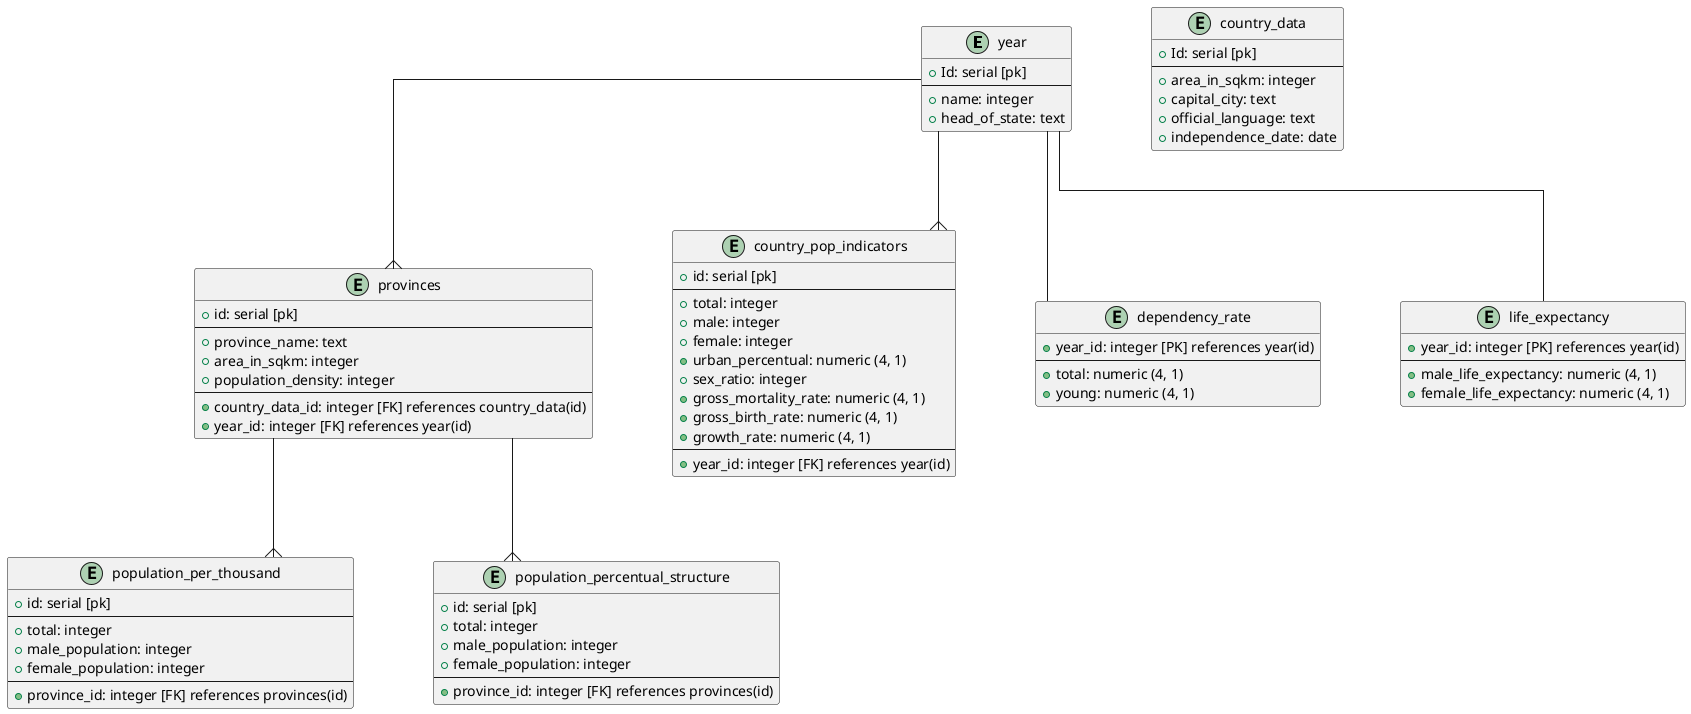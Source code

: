 @startuml moz_database
skinparam {
    Nodesep 80
    Ranksep 80
    Linetype ortho
}

skinparam entity {
    BackgroundColor LightBlue
    FontSize 14
    ArrowThickness 1
}

entity year {
    + Id: serial [pk]
    --
    + name: integer
    + head_of_state: text
}

entity country_data {
    + Id: serial [pk]
    --
    + area_in_sqkm: integer
    + capital_city: text
    + official_language: text
    + independence_date: date
}

entity provinces {
   + id: serial [pk]
   --
   + province_name: text
   + area_in_sqkm: integer
   + population_density: integer
   --
   + country_data_id: integer [FK] references country_data(id)
   + year_id: integer [FK] references year(id)
}

entity population_per_thousand{
    + id: serial [pk]
    --
    + total: integer
    + male_population: integer
    + female_population: integer
    --
    + province_id: integer [FK] references provinces(id)
}

entity population_percentual_structure {
    + id: serial [pk]
    + total: integer
    + male_population: integer
    + female_population: integer
    --
    + province_id: integer [FK] references provinces(id)
}


entity country_pop_indicators {
    + id: serial [pk]
    --
    + total: integer
    + male: integer
    + female: integer
    + urban_percentual: numeric (4, 1)
    + sex_ratio: integer
    + gross_mortality_rate: numeric (4, 1)
    + gross_birth_rate: numeric (4, 1)
    + growth_rate: numeric (4, 1)
    --
    + year_id: integer [FK] references year(id)
}

entity dependency_rate {
    + year_id: integer [PK] references year(id)
    --
    + total: numeric (4, 1)
    + young: numeric (4, 1)
}

entity life_expectancy {
    + year_id: integer [PK] references year(id)
    --
    + male_life_expectancy: numeric (4, 1)
    + female_life_expectancy: numeric (4, 1)
}

'relashionships:
year --{ provinces
provinces --{ population_per_thousand
provinces --{ population_percentual_structure
year -- life_expectancy
year --{ country_pop_indicators
year -- dependency_rate

@enduml
